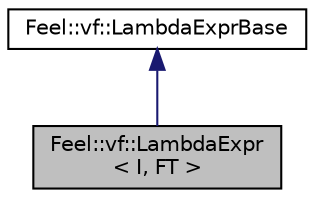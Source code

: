 digraph "Feel::vf::LambdaExpr&lt; I, FT &gt;"
{
 // LATEX_PDF_SIZE
  edge [fontname="Helvetica",fontsize="10",labelfontname="Helvetica",labelfontsize="10"];
  node [fontname="Helvetica",fontsize="10",shape=record];
  Node1 [label="Feel::vf::LambdaExpr\l\< I, FT \>",height=0.2,width=0.4,color="black", fillcolor="grey75", style="filled", fontcolor="black",tooltip=" "];
  Node2 -> Node1 [dir="back",color="midnightblue",fontsize="10",style="solid",fontname="Helvetica"];
  Node2 [label="Feel::vf::LambdaExprBase",height=0.2,width=0.4,color="black", fillcolor="white", style="filled",URL="$classFeel_1_1vf_1_1LambdaExprBase.html",tooltip=" "];
}
